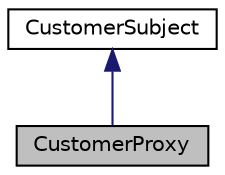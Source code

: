 digraph "CustomerProxy"
{
 // LATEX_PDF_SIZE
  edge [fontname="Helvetica",fontsize="10",labelfontname="Helvetica",labelfontsize="10"];
  node [fontname="Helvetica",fontsize="10",shape=record];
  Node1 [label="CustomerProxy",height=0.2,width=0.4,color="black", fillcolor="grey75", style="filled", fontcolor="black",tooltip="Class acting as Proxy for concrete class Customer."];
  Node2 -> Node1 [dir="back",color="midnightblue",fontsize="10",style="solid",fontname="Helvetica"];
  Node2 [label="CustomerSubject",height=0.2,width=0.4,color="black", fillcolor="white", style="filled",URL="$classCustomerSubject.html",tooltip="Class acting as the subject for the Customer."];
}

